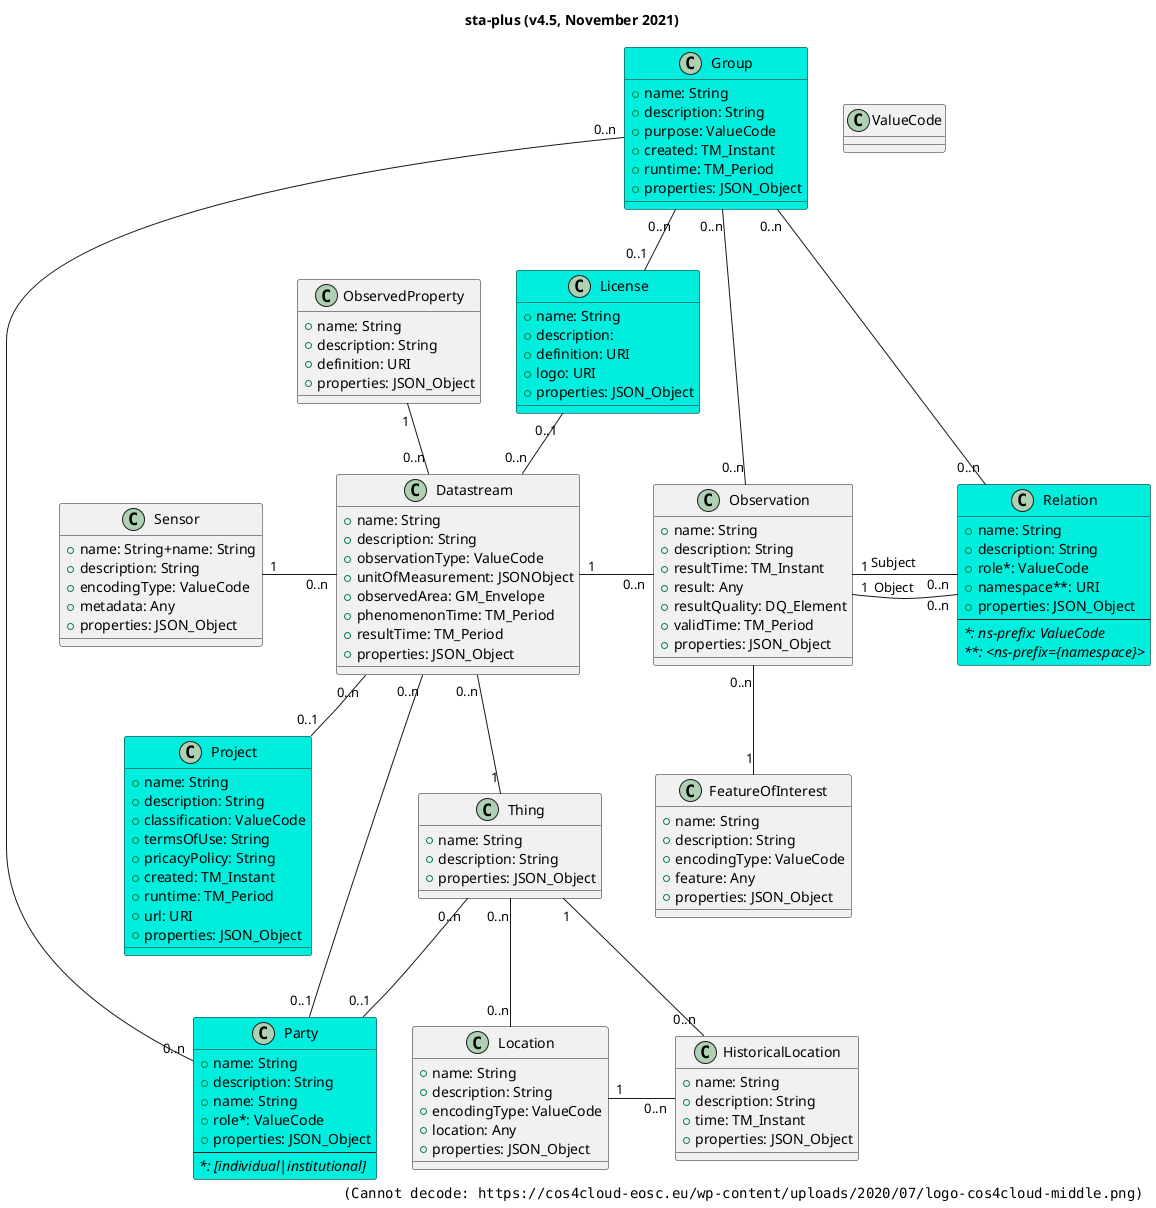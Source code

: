 'diagram from https://plantuml.com/creole
@startuml sta_plus_v4.5
title sta-plus (<b>v4.5</b>, November 2021)

right footer <img:https://cos4cloud-eosc.eu/wp-content/uploads/2020/07/logo-cos4cloud-middle.png{scale=0.25}>

class Sensor {
    +name: String+name: String
    +description: String
    +encodingType: ValueCode
    +metadata: Any
    +properties: JSON_Object
}

class ObservedProperty {
    +name: String
    +description: String
    +definition: URI
    +properties: JSON_Object
}

class Datastream {
    +name: String
    +description: String
    +observationType: ValueCode 
    +unitOfMeasurement: JSONObject
    +observedArea: GM_Envelope
    +phenomenonTime: TM_Period
    +resultTime: TM_Period
    +properties: JSON_Object
}

class Thing {
    +name: String
    +description: String
    +properties: JSON_Object
}


class Location {
    +name: String
    +description: String
    +encodingType: ValueCode
    +location: Any
    +properties: JSON_Object
}

class HistoricalLocation {
    +name: String
    +description: String
    +time: TM_Instant
    +properties: JSON_Object
}

class Observation {
    +name: String
    +description: String
    +resultTime: TM_Instant
    +result: Any
    +resultQuality: DQ_Element
    +validTime: TM_Period
    +properties: JSON_Object
}

class ValueCode {}

class FeatureOfInterest {
    +name: String
    +description: String
    +encodingType: ValueCode
    +feature: Any
    +properties: JSON_Object

}

class Project #00EEDD {
    +name: String
    +description: String
    +classification: ValueCode
    +termsOfUse: String
    +pricacyPolicy: String
    +created: TM_Instant
    +runtime: TM_Period
    +url: URI
    +properties: JSON_Object
}

class Party #00EEDD {
    +name: String
    +description: String
    +name: String
    +role*: ValueCode
    +properties: JSON_Object
    ---
    <i>*: [individual|institutional]</i>
}

class License #00EEDD {
    +name: String
    +description: 
    +definition: URI
    +logo: URI
    +properties: JSON_Object
}

class Group #00EEDD {
    +name: String
    +description: String
    +purpose: ValueCode
    +created: TM_Instant
    +runtime: TM_Period
    +properties: JSON_Object
}

class Relation #00EEDD {
    +name: String
    +description: String
    +role*: ValueCode
    +namespace**: URI
    +properties: JSON_Object
    ---
    <i>*: ns-prefix: ValueCode</i>
    <i>**: <ns-prefix={namespace}></i>
}

Party "0..1" -up- "0..n" Thing

Datastream "0..n" -left- "1" Sensor: "           "
Datastream "0..n" -up- "1" ObservedProperty
Datastream "0..n" -- "1" Thing
Datastream "1" -right- "0..n" Observation: "           "

Observation "0..n" -- "1" FeatureOfInterest

Location "0..n" -up- "0..n" Thing
Location "1" -right- "0..n" HistoricalLocation: "         "
HistoricalLocation "0..n" -right- "1" Thing

Datastream "0..n" -- "0..1" Project
Datastream "0..n" -up- "0..1" Party
Datastream "0..n" -up- "0..1" License


Group "0..n" -- "0..1" License
Group "0..n" -- "0..n" Party
Group "0..n" -- "0..n" Observation
Group "0..n" -- "0..n" Relation
Observation "1" - "0..n" Relation: "Subject       "      
Observation "1" - "0..n" Relation: "Object       "

@enduml